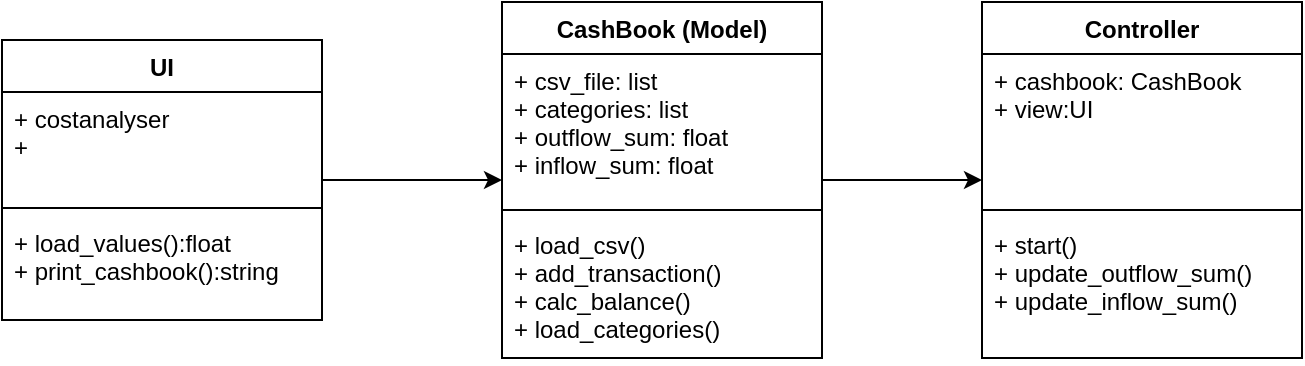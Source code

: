 <mxfile version="12.6.5" type="device"><diagram id="0rrQoOy_DCE4s47epsqQ" name="Seite-1"><mxGraphModel dx="1426" dy="900" grid="1" gridSize="10" guides="1" tooltips="1" connect="1" arrows="1" fold="1" page="1" pageScale="1" pageWidth="1169" pageHeight="827" math="0" shadow="0"><root><mxCell id="0"/><mxCell id="1" parent="0"/><mxCell id="9ErymOUnOzciIGATGaaU-10" value="" style="edgeStyle=orthogonalEdgeStyle;rounded=0;orthogonalLoop=1;jettySize=auto;html=1;" edge="1" parent="1" source="9ErymOUnOzciIGATGaaU-1" target="9ErymOUnOzciIGATGaaU-6"><mxGeometry relative="1" as="geometry"/></mxCell><mxCell id="9ErymOUnOzciIGATGaaU-1" value="UI" style="swimlane;fontStyle=1;align=center;verticalAlign=top;childLayout=stackLayout;horizontal=1;startSize=26;horizontalStack=0;resizeParent=1;resizeParentMax=0;resizeLast=0;collapsible=1;marginBottom=0;" vertex="1" parent="1"><mxGeometry x="70" y="129" width="160" height="140" as="geometry"/></mxCell><mxCell id="9ErymOUnOzciIGATGaaU-2" value="+ costanalyser&#10;+ " style="text;strokeColor=none;fillColor=none;align=left;verticalAlign=top;spacingLeft=4;spacingRight=4;overflow=hidden;rotatable=0;points=[[0,0.5],[1,0.5]];portConstraint=eastwest;" vertex="1" parent="9ErymOUnOzciIGATGaaU-1"><mxGeometry y="26" width="160" height="54" as="geometry"/></mxCell><mxCell id="9ErymOUnOzciIGATGaaU-3" value="" style="line;strokeWidth=1;fillColor=none;align=left;verticalAlign=middle;spacingTop=-1;spacingLeft=3;spacingRight=3;rotatable=0;labelPosition=right;points=[];portConstraint=eastwest;" vertex="1" parent="9ErymOUnOzciIGATGaaU-1"><mxGeometry y="80" width="160" height="8" as="geometry"/></mxCell><mxCell id="9ErymOUnOzciIGATGaaU-4" value="+ load_values():float&#10;+ print_cashbook():string&#10;" style="text;strokeColor=none;fillColor=none;align=left;verticalAlign=top;spacingLeft=4;spacingRight=4;overflow=hidden;rotatable=0;points=[[0,0.5],[1,0.5]];portConstraint=eastwest;" vertex="1" parent="9ErymOUnOzciIGATGaaU-1"><mxGeometry y="88" width="160" height="52" as="geometry"/></mxCell><mxCell id="9ErymOUnOzciIGATGaaU-15" value="" style="edgeStyle=orthogonalEdgeStyle;rounded=0;orthogonalLoop=1;jettySize=auto;html=1;" edge="1" parent="1" source="9ErymOUnOzciIGATGaaU-6" target="9ErymOUnOzciIGATGaaU-11"><mxGeometry relative="1" as="geometry"/></mxCell><mxCell id="9ErymOUnOzciIGATGaaU-6" value="CashBook (Model)" style="swimlane;fontStyle=1;align=center;verticalAlign=top;childLayout=stackLayout;horizontal=1;startSize=26;horizontalStack=0;resizeParent=1;resizeParentMax=0;resizeLast=0;collapsible=1;marginBottom=0;" vertex="1" parent="1"><mxGeometry x="320" y="110" width="160" height="178" as="geometry"/></mxCell><mxCell id="9ErymOUnOzciIGATGaaU-7" value="+ csv_file: list&#10;+ categories: list&#10;+ outflow_sum: float&#10;+ inflow_sum: float&#10;" style="text;strokeColor=none;fillColor=none;align=left;verticalAlign=top;spacingLeft=4;spacingRight=4;overflow=hidden;rotatable=0;points=[[0,0.5],[1,0.5]];portConstraint=eastwest;" vertex="1" parent="9ErymOUnOzciIGATGaaU-6"><mxGeometry y="26" width="160" height="74" as="geometry"/></mxCell><mxCell id="9ErymOUnOzciIGATGaaU-8" value="" style="line;strokeWidth=1;fillColor=none;align=left;verticalAlign=middle;spacingTop=-1;spacingLeft=3;spacingRight=3;rotatable=0;labelPosition=right;points=[];portConstraint=eastwest;" vertex="1" parent="9ErymOUnOzciIGATGaaU-6"><mxGeometry y="100" width="160" height="8" as="geometry"/></mxCell><mxCell id="9ErymOUnOzciIGATGaaU-9" value="+ load_csv()&#10;+ add_transaction()&#10;+ calc_balance()&#10;+ load_categories()" style="text;strokeColor=none;fillColor=none;align=left;verticalAlign=top;spacingLeft=4;spacingRight=4;overflow=hidden;rotatable=0;points=[[0,0.5],[1,0.5]];portConstraint=eastwest;" vertex="1" parent="9ErymOUnOzciIGATGaaU-6"><mxGeometry y="108" width="160" height="70" as="geometry"/></mxCell><mxCell id="9ErymOUnOzciIGATGaaU-11" value="Controller" style="swimlane;fontStyle=1;align=center;verticalAlign=top;childLayout=stackLayout;horizontal=1;startSize=26;horizontalStack=0;resizeParent=1;resizeParentMax=0;resizeLast=0;collapsible=1;marginBottom=0;" vertex="1" parent="1"><mxGeometry x="560" y="110" width="160" height="178" as="geometry"/></mxCell><mxCell id="9ErymOUnOzciIGATGaaU-12" value="+ cashbook: CashBook&#10;+ view:UI" style="text;strokeColor=none;fillColor=none;align=left;verticalAlign=top;spacingLeft=4;spacingRight=4;overflow=hidden;rotatable=0;points=[[0,0.5],[1,0.5]];portConstraint=eastwest;" vertex="1" parent="9ErymOUnOzciIGATGaaU-11"><mxGeometry y="26" width="160" height="74" as="geometry"/></mxCell><mxCell id="9ErymOUnOzciIGATGaaU-13" value="" style="line;strokeWidth=1;fillColor=none;align=left;verticalAlign=middle;spacingTop=-1;spacingLeft=3;spacingRight=3;rotatable=0;labelPosition=right;points=[];portConstraint=eastwest;" vertex="1" parent="9ErymOUnOzciIGATGaaU-11"><mxGeometry y="100" width="160" height="8" as="geometry"/></mxCell><mxCell id="9ErymOUnOzciIGATGaaU-14" value="+ start()&#10;+ update_outflow_sum()&#10;+ update_inflow_sum()" style="text;strokeColor=none;fillColor=none;align=left;verticalAlign=top;spacingLeft=4;spacingRight=4;overflow=hidden;rotatable=0;points=[[0,0.5],[1,0.5]];portConstraint=eastwest;" vertex="1" parent="9ErymOUnOzciIGATGaaU-11"><mxGeometry y="108" width="160" height="70" as="geometry"/></mxCell></root></mxGraphModel></diagram></mxfile>
